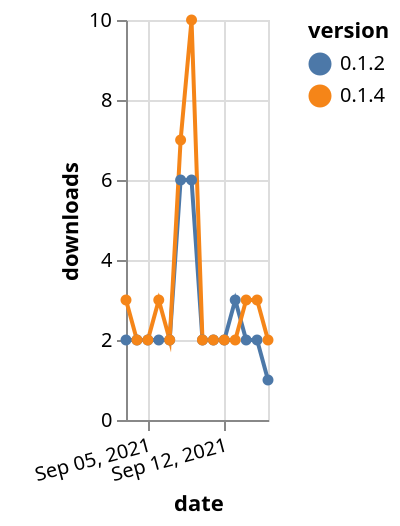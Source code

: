 {"$schema": "https://vega.github.io/schema/vega-lite/v5.json", "description": "A simple bar chart with embedded data.", "data": {"values": [{"date": "2021-09-03", "total": 12280, "delta": 2, "version": "0.1.2"}, {"date": "2021-09-04", "total": 12282, "delta": 2, "version": "0.1.2"}, {"date": "2021-09-05", "total": 12284, "delta": 2, "version": "0.1.2"}, {"date": "2021-09-06", "total": 12286, "delta": 2, "version": "0.1.2"}, {"date": "2021-09-07", "total": 12288, "delta": 2, "version": "0.1.2"}, {"date": "2021-09-08", "total": 12294, "delta": 6, "version": "0.1.2"}, {"date": "2021-09-09", "total": 12300, "delta": 6, "version": "0.1.2"}, {"date": "2021-09-10", "total": 12302, "delta": 2, "version": "0.1.2"}, {"date": "2021-09-11", "total": 12304, "delta": 2, "version": "0.1.2"}, {"date": "2021-09-12", "total": 12306, "delta": 2, "version": "0.1.2"}, {"date": "2021-09-13", "total": 12309, "delta": 3, "version": "0.1.2"}, {"date": "2021-09-14", "total": 12311, "delta": 2, "version": "0.1.2"}, {"date": "2021-09-15", "total": 12313, "delta": 2, "version": "0.1.2"}, {"date": "2021-09-16", "total": 12314, "delta": 1, "version": "0.1.2"}, {"date": "2021-09-03", "total": 7286, "delta": 3, "version": "0.1.4"}, {"date": "2021-09-04", "total": 7288, "delta": 2, "version": "0.1.4"}, {"date": "2021-09-05", "total": 7290, "delta": 2, "version": "0.1.4"}, {"date": "2021-09-06", "total": 7293, "delta": 3, "version": "0.1.4"}, {"date": "2021-09-07", "total": 7295, "delta": 2, "version": "0.1.4"}, {"date": "2021-09-08", "total": 7302, "delta": 7, "version": "0.1.4"}, {"date": "2021-09-09", "total": 7312, "delta": 10, "version": "0.1.4"}, {"date": "2021-09-10", "total": 7314, "delta": 2, "version": "0.1.4"}, {"date": "2021-09-11", "total": 7316, "delta": 2, "version": "0.1.4"}, {"date": "2021-09-12", "total": 7318, "delta": 2, "version": "0.1.4"}, {"date": "2021-09-13", "total": 7320, "delta": 2, "version": "0.1.4"}, {"date": "2021-09-14", "total": 7323, "delta": 3, "version": "0.1.4"}, {"date": "2021-09-15", "total": 7326, "delta": 3, "version": "0.1.4"}, {"date": "2021-09-16", "total": 7328, "delta": 2, "version": "0.1.4"}]}, "width": "container", "mark": {"type": "line", "point": {"filled": true}}, "encoding": {"x": {"field": "date", "type": "temporal", "timeUnit": "yearmonthdate", "title": "date", "axis": {"labelAngle": -15}}, "y": {"field": "delta", "type": "quantitative", "title": "downloads"}, "color": {"field": "version", "type": "nominal"}, "tooltip": {"field": "delta"}}}